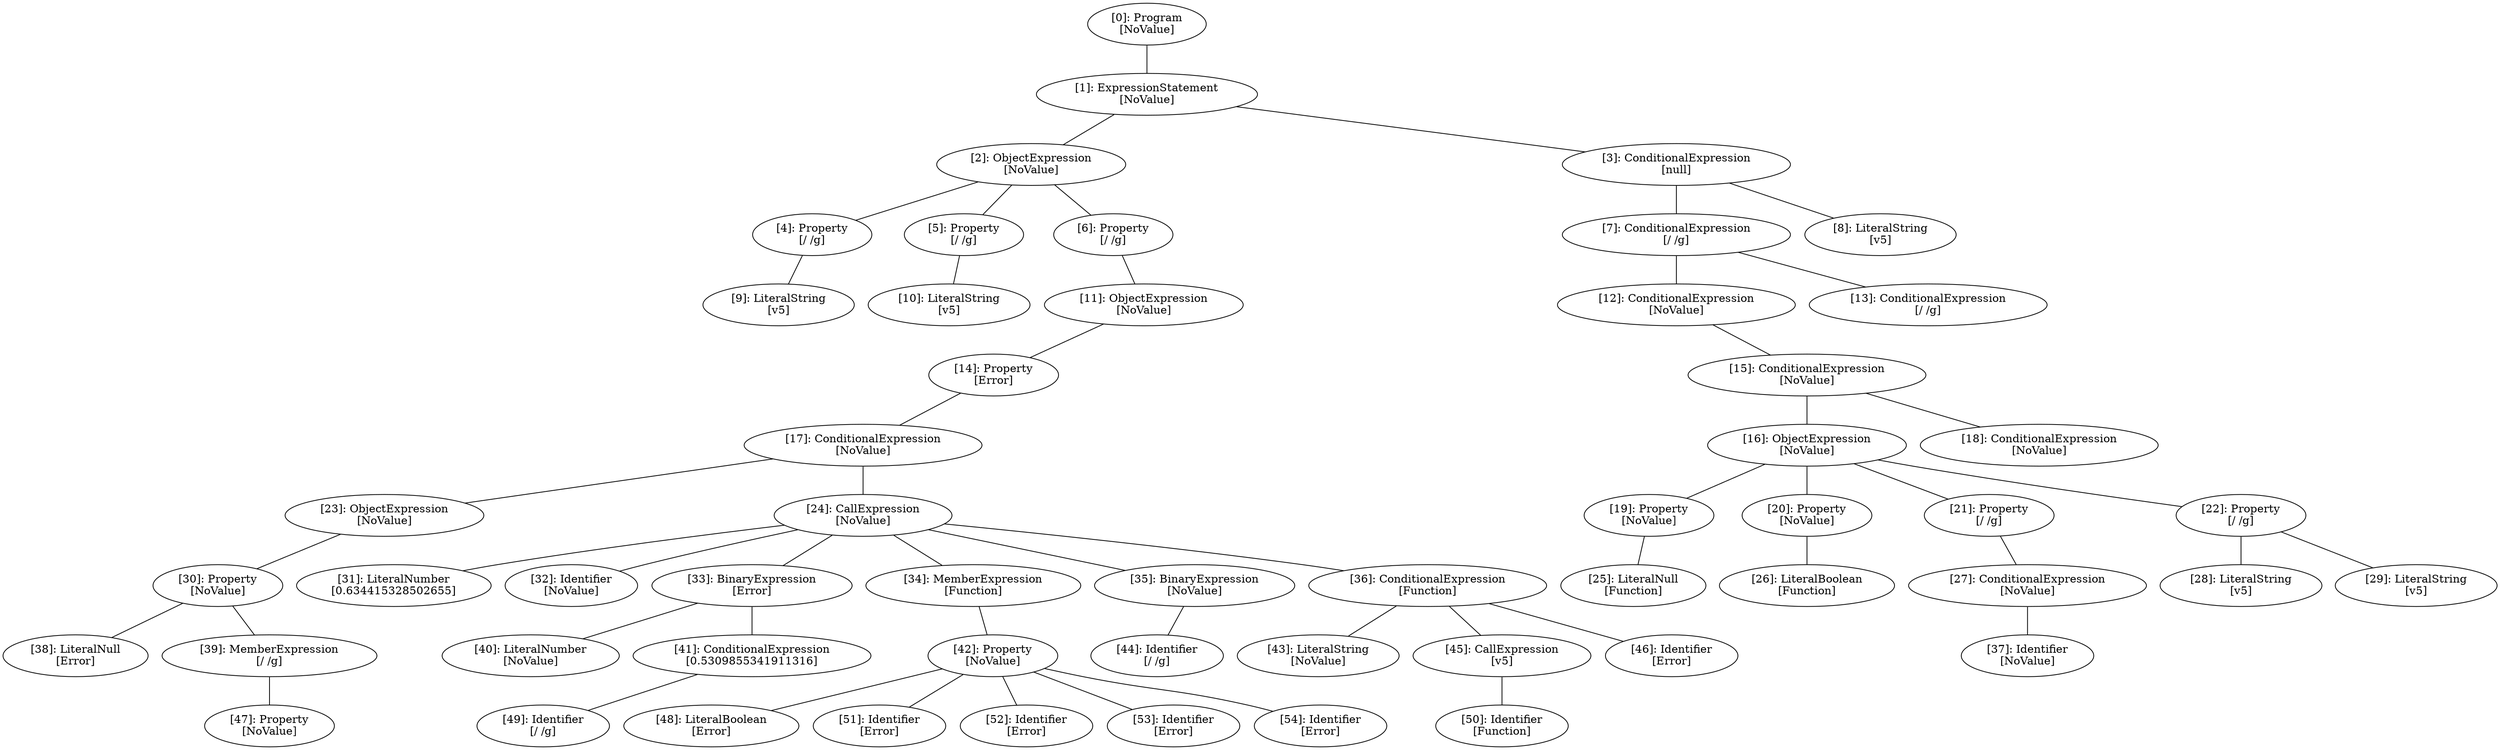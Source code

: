 // Result
graph {
	0 [label="[0]: Program
[NoValue]"]
	1 [label="[1]: ExpressionStatement
[NoValue]"]
	2 [label="[2]: ObjectExpression
[NoValue]"]
	3 [label="[3]: ConditionalExpression
[null]"]
	4 [label="[4]: Property
[/ /g]"]
	5 [label="[5]: Property
[/ /g]"]
	6 [label="[6]: Property
[/ /g]"]
	7 [label="[7]: ConditionalExpression
[/ /g]"]
	8 [label="[8]: LiteralString
[v5]"]
	9 [label="[9]: LiteralString
[v5]"]
	10 [label="[10]: LiteralString
[v5]"]
	11 [label="[11]: ObjectExpression
[NoValue]"]
	12 [label="[12]: ConditionalExpression
[NoValue]"]
	13 [label="[13]: ConditionalExpression
[/ /g]"]
	14 [label="[14]: Property
[Error]"]
	15 [label="[15]: ConditionalExpression
[NoValue]"]
	16 [label="[16]: ObjectExpression
[NoValue]"]
	17 [label="[17]: ConditionalExpression
[NoValue]"]
	18 [label="[18]: ConditionalExpression
[NoValue]"]
	19 [label="[19]: Property
[NoValue]"]
	20 [label="[20]: Property
[NoValue]"]
	21 [label="[21]: Property
[/ /g]"]
	22 [label="[22]: Property
[/ /g]"]
	23 [label="[23]: ObjectExpression
[NoValue]"]
	24 [label="[24]: CallExpression
[NoValue]"]
	25 [label="[25]: LiteralNull
[Function]"]
	26 [label="[26]: LiteralBoolean
[Function]"]
	27 [label="[27]: ConditionalExpression
[NoValue]"]
	28 [label="[28]: LiteralString
[v5]"]
	29 [label="[29]: LiteralString
[v5]"]
	30 [label="[30]: Property
[NoValue]"]
	31 [label="[31]: LiteralNumber
[0.634415328502655]"]
	32 [label="[32]: Identifier
[NoValue]"]
	33 [label="[33]: BinaryExpression
[Error]"]
	34 [label="[34]: MemberExpression
[Function]"]
	35 [label="[35]: BinaryExpression
[NoValue]"]
	36 [label="[36]: ConditionalExpression
[Function]"]
	37 [label="[37]: Identifier
[NoValue]"]
	38 [label="[38]: LiteralNull
[Error]"]
	39 [label="[39]: MemberExpression
[/ /g]"]
	40 [label="[40]: LiteralNumber
[NoValue]"]
	41 [label="[41]: ConditionalExpression
[0.5309855341911316]"]
	42 [label="[42]: Property
[NoValue]"]
	43 [label="[43]: LiteralString
[NoValue]"]
	44 [label="[44]: Identifier
[/ /g]"]
	45 [label="[45]: CallExpression
[v5]"]
	46 [label="[46]: Identifier
[Error]"]
	47 [label="[47]: Property
[NoValue]"]
	48 [label="[48]: LiteralBoolean
[Error]"]
	49 [label="[49]: Identifier
[/ /g]"]
	50 [label="[50]: Identifier
[Function]"]
	51 [label="[51]: Identifier
[Error]"]
	52 [label="[52]: Identifier
[Error]"]
	53 [label="[53]: Identifier
[Error]"]
	54 [label="[54]: Identifier
[Error]"]
	0 -- 1
	1 -- 2
	1 -- 3
	2 -- 4
	2 -- 5
	2 -- 6
	3 -- 7
	3 -- 8
	4 -- 9
	5 -- 10
	6 -- 11
	7 -- 12
	7 -- 13
	11 -- 14
	12 -- 15
	14 -- 17
	15 -- 16
	15 -- 18
	16 -- 19
	16 -- 20
	16 -- 21
	16 -- 22
	17 -- 23
	17 -- 24
	19 -- 25
	20 -- 26
	21 -- 27
	22 -- 28
	22 -- 29
	23 -- 30
	24 -- 31
	24 -- 32
	24 -- 33
	24 -- 34
	24 -- 35
	24 -- 36
	27 -- 37
	30 -- 38
	30 -- 39
	33 -- 40
	33 -- 41
	34 -- 42
	35 -- 44
	36 -- 43
	36 -- 45
	36 -- 46
	39 -- 47
	41 -- 49
	42 -- 48
	42 -- 51
	42 -- 52
	42 -- 53
	42 -- 54
	45 -- 50
}
